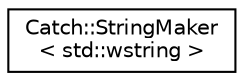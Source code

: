 digraph "Graphical Class Hierarchy"
{
  edge [fontname="Helvetica",fontsize="10",labelfontname="Helvetica",labelfontsize="10"];
  node [fontname="Helvetica",fontsize="10",shape=record];
  rankdir="LR";
  Node1 [label="Catch::StringMaker\l\< std::wstring \>",height=0.2,width=0.4,color="black", fillcolor="white", style="filled",URL="$d2/d92/structCatch_1_1StringMaker_3_01std_1_1wstring_01_4.html"];
}

